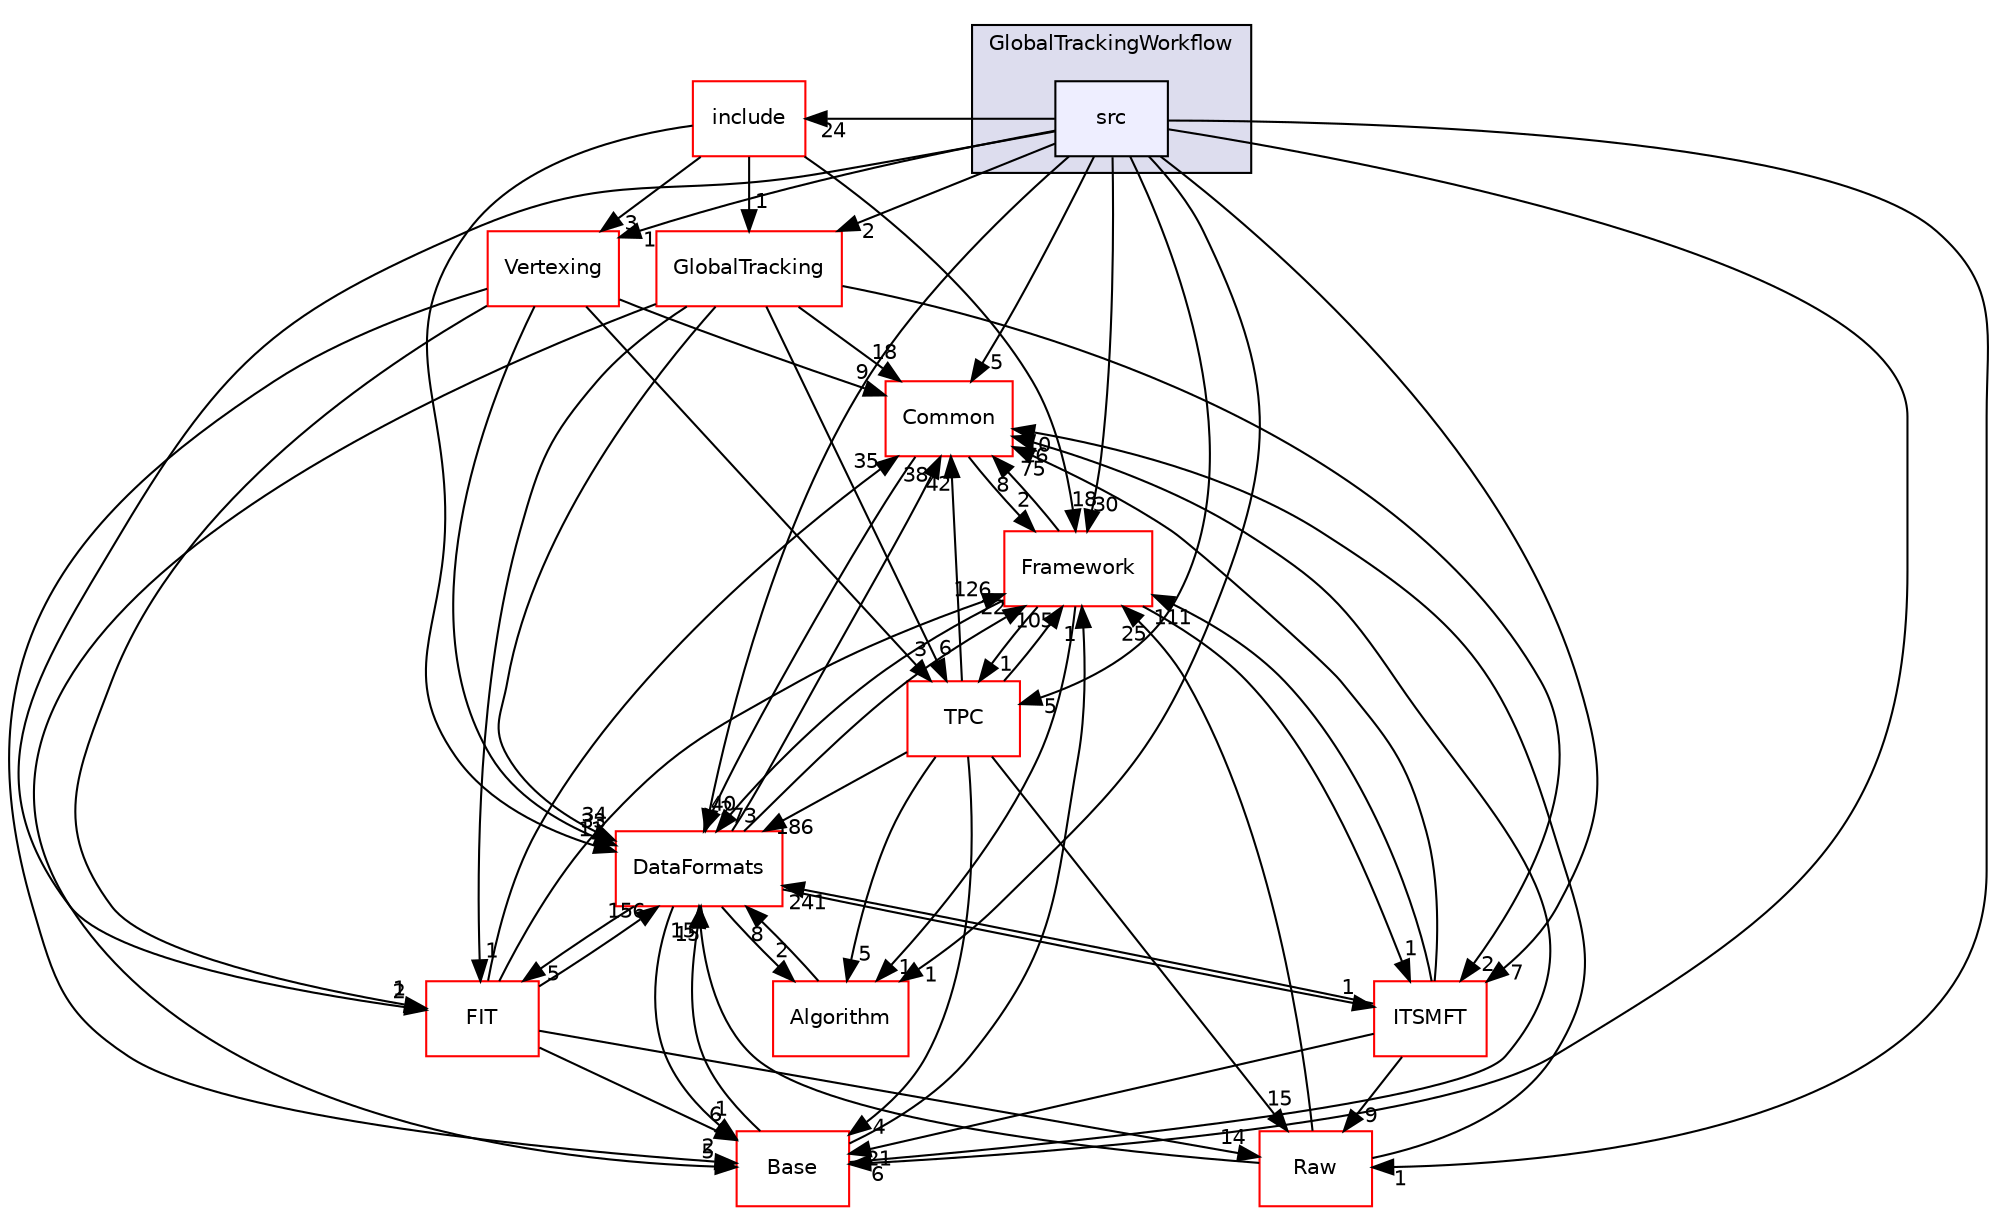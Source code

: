 digraph "/home/travis/build/AliceO2Group/AliceO2/Detectors/GlobalTrackingWorkflow/src" {
  bgcolor=transparent;
  compound=true
  node [ fontsize="10", fontname="Helvetica"];
  edge [ labelfontsize="10", labelfontname="Helvetica"];
  subgraph clusterdir_109ace25e426b841fbcad1590c555213 {
    graph [ bgcolor="#ddddee", pencolor="black", label="GlobalTrackingWorkflow" fontname="Helvetica", fontsize="10", URL="dir_109ace25e426b841fbcad1590c555213.html"]
  dir_3eadc699e353a86d4e7a16203703b38f [shape=box, label="src", style="filled", fillcolor="#eeeeff", pencolor="black", URL="dir_3eadc699e353a86d4e7a16203703b38f.html"];
  }
  dir_abf14b5a84807c7615b6f574ef2c4a02 [shape=box label="include" color="red" URL="dir_abf14b5a84807c7615b6f574ef2c4a02.html"];
  dir_4ab6b4cc6a7edbff49100e9123df213f [shape=box label="Common" color="red" URL="dir_4ab6b4cc6a7edbff49100e9123df213f.html"];
  dir_411c6bed3d84b00fddab3a93c8a3b5fb [shape=box label="Vertexing" color="red" URL="dir_411c6bed3d84b00fddab3a93c8a3b5fb.html"];
  dir_d14e88a79bca429480864605ee348cef [shape=box label="FIT" color="red" URL="dir_d14e88a79bca429480864605ee348cef.html"];
  dir_a597e8e061b11201a1dff411feb10d0b [shape=box label="TPC" color="red" URL="dir_a597e8e061b11201a1dff411feb10d0b.html"];
  dir_37c90836491b695b472bf98d1be8336b [shape=box label="Base" color="red" URL="dir_37c90836491b695b472bf98d1be8336b.html"];
  dir_1306292b77b40360479b729ac9ee7efe [shape=box label="ITSMFT" color="red" URL="dir_1306292b77b40360479b729ac9ee7efe.html"];
  dir_8ba487e25de5ee77e05e9dce7582cb98 [shape=box label="Algorithm" color="red" URL="dir_8ba487e25de5ee77e05e9dce7582cb98.html"];
  dir_18e0e8b4b629c3c13e7ad1457bcd5f89 [shape=box label="GlobalTracking" color="red" URL="dir_18e0e8b4b629c3c13e7ad1457bcd5f89.html"];
  dir_bcbb2cf9a3d3d83e5515c82071a07177 [shape=box label="Framework" color="red" URL="dir_bcbb2cf9a3d3d83e5515c82071a07177.html"];
  dir_26637d1bd82229bc9ed97f7e706be743 [shape=box label="Raw" color="red" URL="dir_26637d1bd82229bc9ed97f7e706be743.html"];
  dir_2171f7ec022c5423887b07c69b2f5b48 [shape=box label="DataFormats" color="red" URL="dir_2171f7ec022c5423887b07c69b2f5b48.html"];
  dir_abf14b5a84807c7615b6f574ef2c4a02->dir_411c6bed3d84b00fddab3a93c8a3b5fb [headlabel="3", labeldistance=1.5 headhref="dir_000530_000699.html"];
  dir_abf14b5a84807c7615b6f574ef2c4a02->dir_18e0e8b4b629c3c13e7ad1457bcd5f89 [headlabel="1", labeldistance=1.5 headhref="dir_000530_000525.html"];
  dir_abf14b5a84807c7615b6f574ef2c4a02->dir_bcbb2cf9a3d3d83e5515c82071a07177 [headlabel="18", labeldistance=1.5 headhref="dir_000530_000063.html"];
  dir_abf14b5a84807c7615b6f574ef2c4a02->dir_2171f7ec022c5423887b07c69b2f5b48 [headlabel="11", labeldistance=1.5 headhref="dir_000530_000090.html"];
  dir_4ab6b4cc6a7edbff49100e9123df213f->dir_bcbb2cf9a3d3d83e5515c82071a07177 [headlabel="2", labeldistance=1.5 headhref="dir_000036_000063.html"];
  dir_4ab6b4cc6a7edbff49100e9123df213f->dir_2171f7ec022c5423887b07c69b2f5b48 [headlabel="2", labeldistance=1.5 headhref="dir_000036_000090.html"];
  dir_411c6bed3d84b00fddab3a93c8a3b5fb->dir_4ab6b4cc6a7edbff49100e9123df213f [headlabel="9", labeldistance=1.5 headhref="dir_000699_000036.html"];
  dir_411c6bed3d84b00fddab3a93c8a3b5fb->dir_d14e88a79bca429480864605ee348cef [headlabel="1", labeldistance=1.5 headhref="dir_000699_000180.html"];
  dir_411c6bed3d84b00fddab3a93c8a3b5fb->dir_a597e8e061b11201a1dff411feb10d0b [headlabel="3", labeldistance=1.5 headhref="dir_000699_000059.html"];
  dir_411c6bed3d84b00fddab3a93c8a3b5fb->dir_37c90836491b695b472bf98d1be8336b [headlabel="2", labeldistance=1.5 headhref="dir_000699_000297.html"];
  dir_411c6bed3d84b00fddab3a93c8a3b5fb->dir_2171f7ec022c5423887b07c69b2f5b48 [headlabel="33", labeldistance=1.5 headhref="dir_000699_000090.html"];
  dir_d14e88a79bca429480864605ee348cef->dir_4ab6b4cc6a7edbff49100e9123df213f [headlabel="35", labeldistance=1.5 headhref="dir_000180_000036.html"];
  dir_d14e88a79bca429480864605ee348cef->dir_37c90836491b695b472bf98d1be8336b [headlabel="6", labeldistance=1.5 headhref="dir_000180_000297.html"];
  dir_d14e88a79bca429480864605ee348cef->dir_bcbb2cf9a3d3d83e5515c82071a07177 [headlabel="126", labeldistance=1.5 headhref="dir_000180_000063.html"];
  dir_d14e88a79bca429480864605ee348cef->dir_26637d1bd82229bc9ed97f7e706be743 [headlabel="14", labeldistance=1.5 headhref="dir_000180_000647.html"];
  dir_d14e88a79bca429480864605ee348cef->dir_2171f7ec022c5423887b07c69b2f5b48 [headlabel="156", labeldistance=1.5 headhref="dir_000180_000090.html"];
  dir_a597e8e061b11201a1dff411feb10d0b->dir_4ab6b4cc6a7edbff49100e9123df213f [headlabel="42", labeldistance=1.5 headhref="dir_000059_000036.html"];
  dir_a597e8e061b11201a1dff411feb10d0b->dir_37c90836491b695b472bf98d1be8336b [headlabel="4", labeldistance=1.5 headhref="dir_000059_000297.html"];
  dir_a597e8e061b11201a1dff411feb10d0b->dir_8ba487e25de5ee77e05e9dce7582cb98 [headlabel="5", labeldistance=1.5 headhref="dir_000059_000000.html"];
  dir_a597e8e061b11201a1dff411feb10d0b->dir_bcbb2cf9a3d3d83e5515c82071a07177 [headlabel="105", labeldistance=1.5 headhref="dir_000059_000063.html"];
  dir_a597e8e061b11201a1dff411feb10d0b->dir_26637d1bd82229bc9ed97f7e706be743 [headlabel="15", labeldistance=1.5 headhref="dir_000059_000647.html"];
  dir_a597e8e061b11201a1dff411feb10d0b->dir_2171f7ec022c5423887b07c69b2f5b48 [headlabel="186", labeldistance=1.5 headhref="dir_000059_000090.html"];
  dir_37c90836491b695b472bf98d1be8336b->dir_4ab6b4cc6a7edbff49100e9123df213f [headlabel="16", labeldistance=1.5 headhref="dir_000297_000036.html"];
  dir_37c90836491b695b472bf98d1be8336b->dir_bcbb2cf9a3d3d83e5515c82071a07177 [headlabel="1", labeldistance=1.5 headhref="dir_000297_000063.html"];
  dir_37c90836491b695b472bf98d1be8336b->dir_2171f7ec022c5423887b07c69b2f5b48 [headlabel="15", labeldistance=1.5 headhref="dir_000297_000090.html"];
  dir_1306292b77b40360479b729ac9ee7efe->dir_4ab6b4cc6a7edbff49100e9123df213f [headlabel="75", labeldistance=1.5 headhref="dir_000053_000036.html"];
  dir_1306292b77b40360479b729ac9ee7efe->dir_37c90836491b695b472bf98d1be8336b [headlabel="21", labeldistance=1.5 headhref="dir_000053_000297.html"];
  dir_1306292b77b40360479b729ac9ee7efe->dir_bcbb2cf9a3d3d83e5515c82071a07177 [headlabel="111", labeldistance=1.5 headhref="dir_000053_000063.html"];
  dir_1306292b77b40360479b729ac9ee7efe->dir_26637d1bd82229bc9ed97f7e706be743 [headlabel="9", labeldistance=1.5 headhref="dir_000053_000647.html"];
  dir_1306292b77b40360479b729ac9ee7efe->dir_2171f7ec022c5423887b07c69b2f5b48 [headlabel="241", labeldistance=1.5 headhref="dir_000053_000090.html"];
  dir_3eadc699e353a86d4e7a16203703b38f->dir_abf14b5a84807c7615b6f574ef2c4a02 [headlabel="24", labeldistance=1.5 headhref="dir_000532_000530.html"];
  dir_3eadc699e353a86d4e7a16203703b38f->dir_4ab6b4cc6a7edbff49100e9123df213f [headlabel="5", labeldistance=1.5 headhref="dir_000532_000036.html"];
  dir_3eadc699e353a86d4e7a16203703b38f->dir_411c6bed3d84b00fddab3a93c8a3b5fb [headlabel="1", labeldistance=1.5 headhref="dir_000532_000699.html"];
  dir_3eadc699e353a86d4e7a16203703b38f->dir_d14e88a79bca429480864605ee348cef [headlabel="2", labeldistance=1.5 headhref="dir_000532_000180.html"];
  dir_3eadc699e353a86d4e7a16203703b38f->dir_a597e8e061b11201a1dff411feb10d0b [headlabel="5", labeldistance=1.5 headhref="dir_000532_000059.html"];
  dir_3eadc699e353a86d4e7a16203703b38f->dir_37c90836491b695b472bf98d1be8336b [headlabel="6", labeldistance=1.5 headhref="dir_000532_000297.html"];
  dir_3eadc699e353a86d4e7a16203703b38f->dir_1306292b77b40360479b729ac9ee7efe [headlabel="7", labeldistance=1.5 headhref="dir_000532_000053.html"];
  dir_3eadc699e353a86d4e7a16203703b38f->dir_8ba487e25de5ee77e05e9dce7582cb98 [headlabel="1", labeldistance=1.5 headhref="dir_000532_000000.html"];
  dir_3eadc699e353a86d4e7a16203703b38f->dir_18e0e8b4b629c3c13e7ad1457bcd5f89 [headlabel="2", labeldistance=1.5 headhref="dir_000532_000525.html"];
  dir_3eadc699e353a86d4e7a16203703b38f->dir_bcbb2cf9a3d3d83e5515c82071a07177 [headlabel="30", labeldistance=1.5 headhref="dir_000532_000063.html"];
  dir_3eadc699e353a86d4e7a16203703b38f->dir_26637d1bd82229bc9ed97f7e706be743 [headlabel="1", labeldistance=1.5 headhref="dir_000532_000647.html"];
  dir_3eadc699e353a86d4e7a16203703b38f->dir_2171f7ec022c5423887b07c69b2f5b48 [headlabel="40", labeldistance=1.5 headhref="dir_000532_000090.html"];
  dir_8ba487e25de5ee77e05e9dce7582cb98->dir_2171f7ec022c5423887b07c69b2f5b48 [headlabel="8", labeldistance=1.5 headhref="dir_000000_000090.html"];
  dir_18e0e8b4b629c3c13e7ad1457bcd5f89->dir_4ab6b4cc6a7edbff49100e9123df213f [headlabel="18", labeldistance=1.5 headhref="dir_000525_000036.html"];
  dir_18e0e8b4b629c3c13e7ad1457bcd5f89->dir_d14e88a79bca429480864605ee348cef [headlabel="1", labeldistance=1.5 headhref="dir_000525_000180.html"];
  dir_18e0e8b4b629c3c13e7ad1457bcd5f89->dir_a597e8e061b11201a1dff411feb10d0b [headlabel="6", labeldistance=1.5 headhref="dir_000525_000059.html"];
  dir_18e0e8b4b629c3c13e7ad1457bcd5f89->dir_37c90836491b695b472bf98d1be8336b [headlabel="5", labeldistance=1.5 headhref="dir_000525_000297.html"];
  dir_18e0e8b4b629c3c13e7ad1457bcd5f89->dir_1306292b77b40360479b729ac9ee7efe [headlabel="2", labeldistance=1.5 headhref="dir_000525_000053.html"];
  dir_18e0e8b4b629c3c13e7ad1457bcd5f89->dir_2171f7ec022c5423887b07c69b2f5b48 [headlabel="34", labeldistance=1.5 headhref="dir_000525_000090.html"];
  dir_bcbb2cf9a3d3d83e5515c82071a07177->dir_4ab6b4cc6a7edbff49100e9123df213f [headlabel="8", labeldistance=1.5 headhref="dir_000063_000036.html"];
  dir_bcbb2cf9a3d3d83e5515c82071a07177->dir_a597e8e061b11201a1dff411feb10d0b [headlabel="1", labeldistance=1.5 headhref="dir_000063_000059.html"];
  dir_bcbb2cf9a3d3d83e5515c82071a07177->dir_1306292b77b40360479b729ac9ee7efe [headlabel="1", labeldistance=1.5 headhref="dir_000063_000053.html"];
  dir_bcbb2cf9a3d3d83e5515c82071a07177->dir_8ba487e25de5ee77e05e9dce7582cb98 [headlabel="1", labeldistance=1.5 headhref="dir_000063_000000.html"];
  dir_bcbb2cf9a3d3d83e5515c82071a07177->dir_2171f7ec022c5423887b07c69b2f5b48 [headlabel="73", labeldistance=1.5 headhref="dir_000063_000090.html"];
  dir_26637d1bd82229bc9ed97f7e706be743->dir_4ab6b4cc6a7edbff49100e9123df213f [headlabel="10", labeldistance=1.5 headhref="dir_000647_000036.html"];
  dir_26637d1bd82229bc9ed97f7e706be743->dir_bcbb2cf9a3d3d83e5515c82071a07177 [headlabel="25", labeldistance=1.5 headhref="dir_000647_000063.html"];
  dir_26637d1bd82229bc9ed97f7e706be743->dir_2171f7ec022c5423887b07c69b2f5b48 [headlabel="15", labeldistance=1.5 headhref="dir_000647_000090.html"];
  dir_2171f7ec022c5423887b07c69b2f5b48->dir_4ab6b4cc6a7edbff49100e9123df213f [headlabel="38", labeldistance=1.5 headhref="dir_000090_000036.html"];
  dir_2171f7ec022c5423887b07c69b2f5b48->dir_d14e88a79bca429480864605ee348cef [headlabel="5", labeldistance=1.5 headhref="dir_000090_000180.html"];
  dir_2171f7ec022c5423887b07c69b2f5b48->dir_37c90836491b695b472bf98d1be8336b [headlabel="1", labeldistance=1.5 headhref="dir_000090_000297.html"];
  dir_2171f7ec022c5423887b07c69b2f5b48->dir_1306292b77b40360479b729ac9ee7efe [headlabel="1", labeldistance=1.5 headhref="dir_000090_000053.html"];
  dir_2171f7ec022c5423887b07c69b2f5b48->dir_8ba487e25de5ee77e05e9dce7582cb98 [headlabel="2", labeldistance=1.5 headhref="dir_000090_000000.html"];
  dir_2171f7ec022c5423887b07c69b2f5b48->dir_bcbb2cf9a3d3d83e5515c82071a07177 [headlabel="22", labeldistance=1.5 headhref="dir_000090_000063.html"];
}
